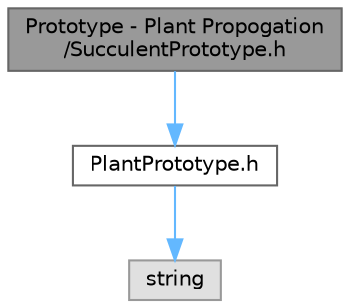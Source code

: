 digraph "Prototype - Plant Propogation/SucculentPrototype.h"
{
 // INTERACTIVE_SVG=YES
 // LATEX_PDF_SIZE
  bgcolor="transparent";
  edge [fontname=Helvetica,fontsize=10,labelfontname=Helvetica,labelfontsize=10];
  node [fontname=Helvetica,fontsize=10,shape=box,height=0.2,width=0.4];
  Node1 [id="Node000001",label="Prototype - Plant Propogation\l/SucculentPrototype.h",height=0.2,width=0.4,color="gray40", fillcolor="grey60", style="filled", fontcolor="black",tooltip="Concrete prototype for cloning succulent plants."];
  Node1 -> Node2 [id="edge1_Node000001_Node000002",color="steelblue1",style="solid",tooltip=" "];
  Node2 [id="Node000002",label="PlantPrototype.h",height=0.2,width=0.4,color="grey40", fillcolor="white", style="filled",URL="$_plant_prototype_8h.html",tooltip="Abstract base class for the Prototype design pattern for plant propagation."];
  Node2 -> Node3 [id="edge2_Node000002_Node000003",color="steelblue1",style="solid",tooltip=" "];
  Node3 [id="Node000003",label="string",height=0.2,width=0.4,color="grey60", fillcolor="#E0E0E0", style="filled",tooltip=" "];
}
